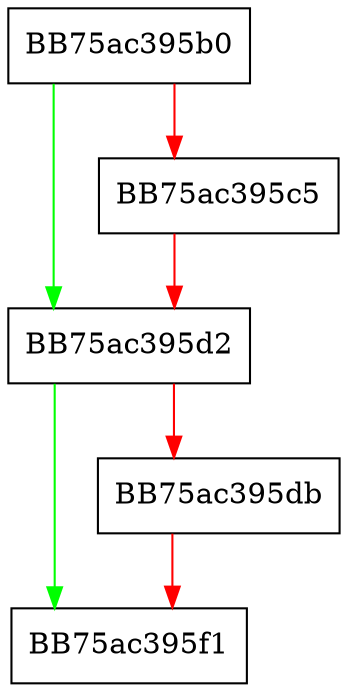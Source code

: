 digraph FindClose {
  node [shape="box"];
  graph [splines=ortho];
  BB75ac395b0 -> BB75ac395d2 [color="green"];
  BB75ac395b0 -> BB75ac395c5 [color="red"];
  BB75ac395c5 -> BB75ac395d2 [color="red"];
  BB75ac395d2 -> BB75ac395f1 [color="green"];
  BB75ac395d2 -> BB75ac395db [color="red"];
  BB75ac395db -> BB75ac395f1 [color="red"];
}